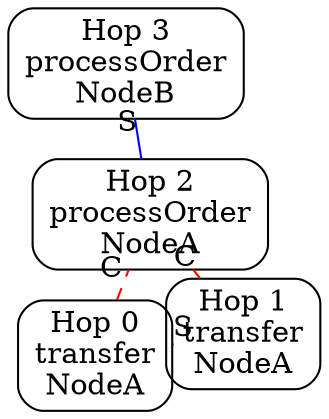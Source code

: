 graph SCGraph {
  layout=neato;
  node [shape=box, style=rounded];

  0 [label="Hop 0\ntransfer\nNodeA"];
  1 [label="Hop 1\ntransfer\nNodeA"];
  2 [label="Hop 2\nprocessOrder\nNodeA"];
  3 [label="Hop 3\nprocessOrder\nNodeB"];

  0 -- 1 [color=blue, style=solid, label="S"];
  2 -- 3 [color=blue, style=solid, label="S"];
  0 -- 2 [color=red, style=dashed, label="C"];
  1 -- 2 [color=red, style=dashed, label="C"];
}
